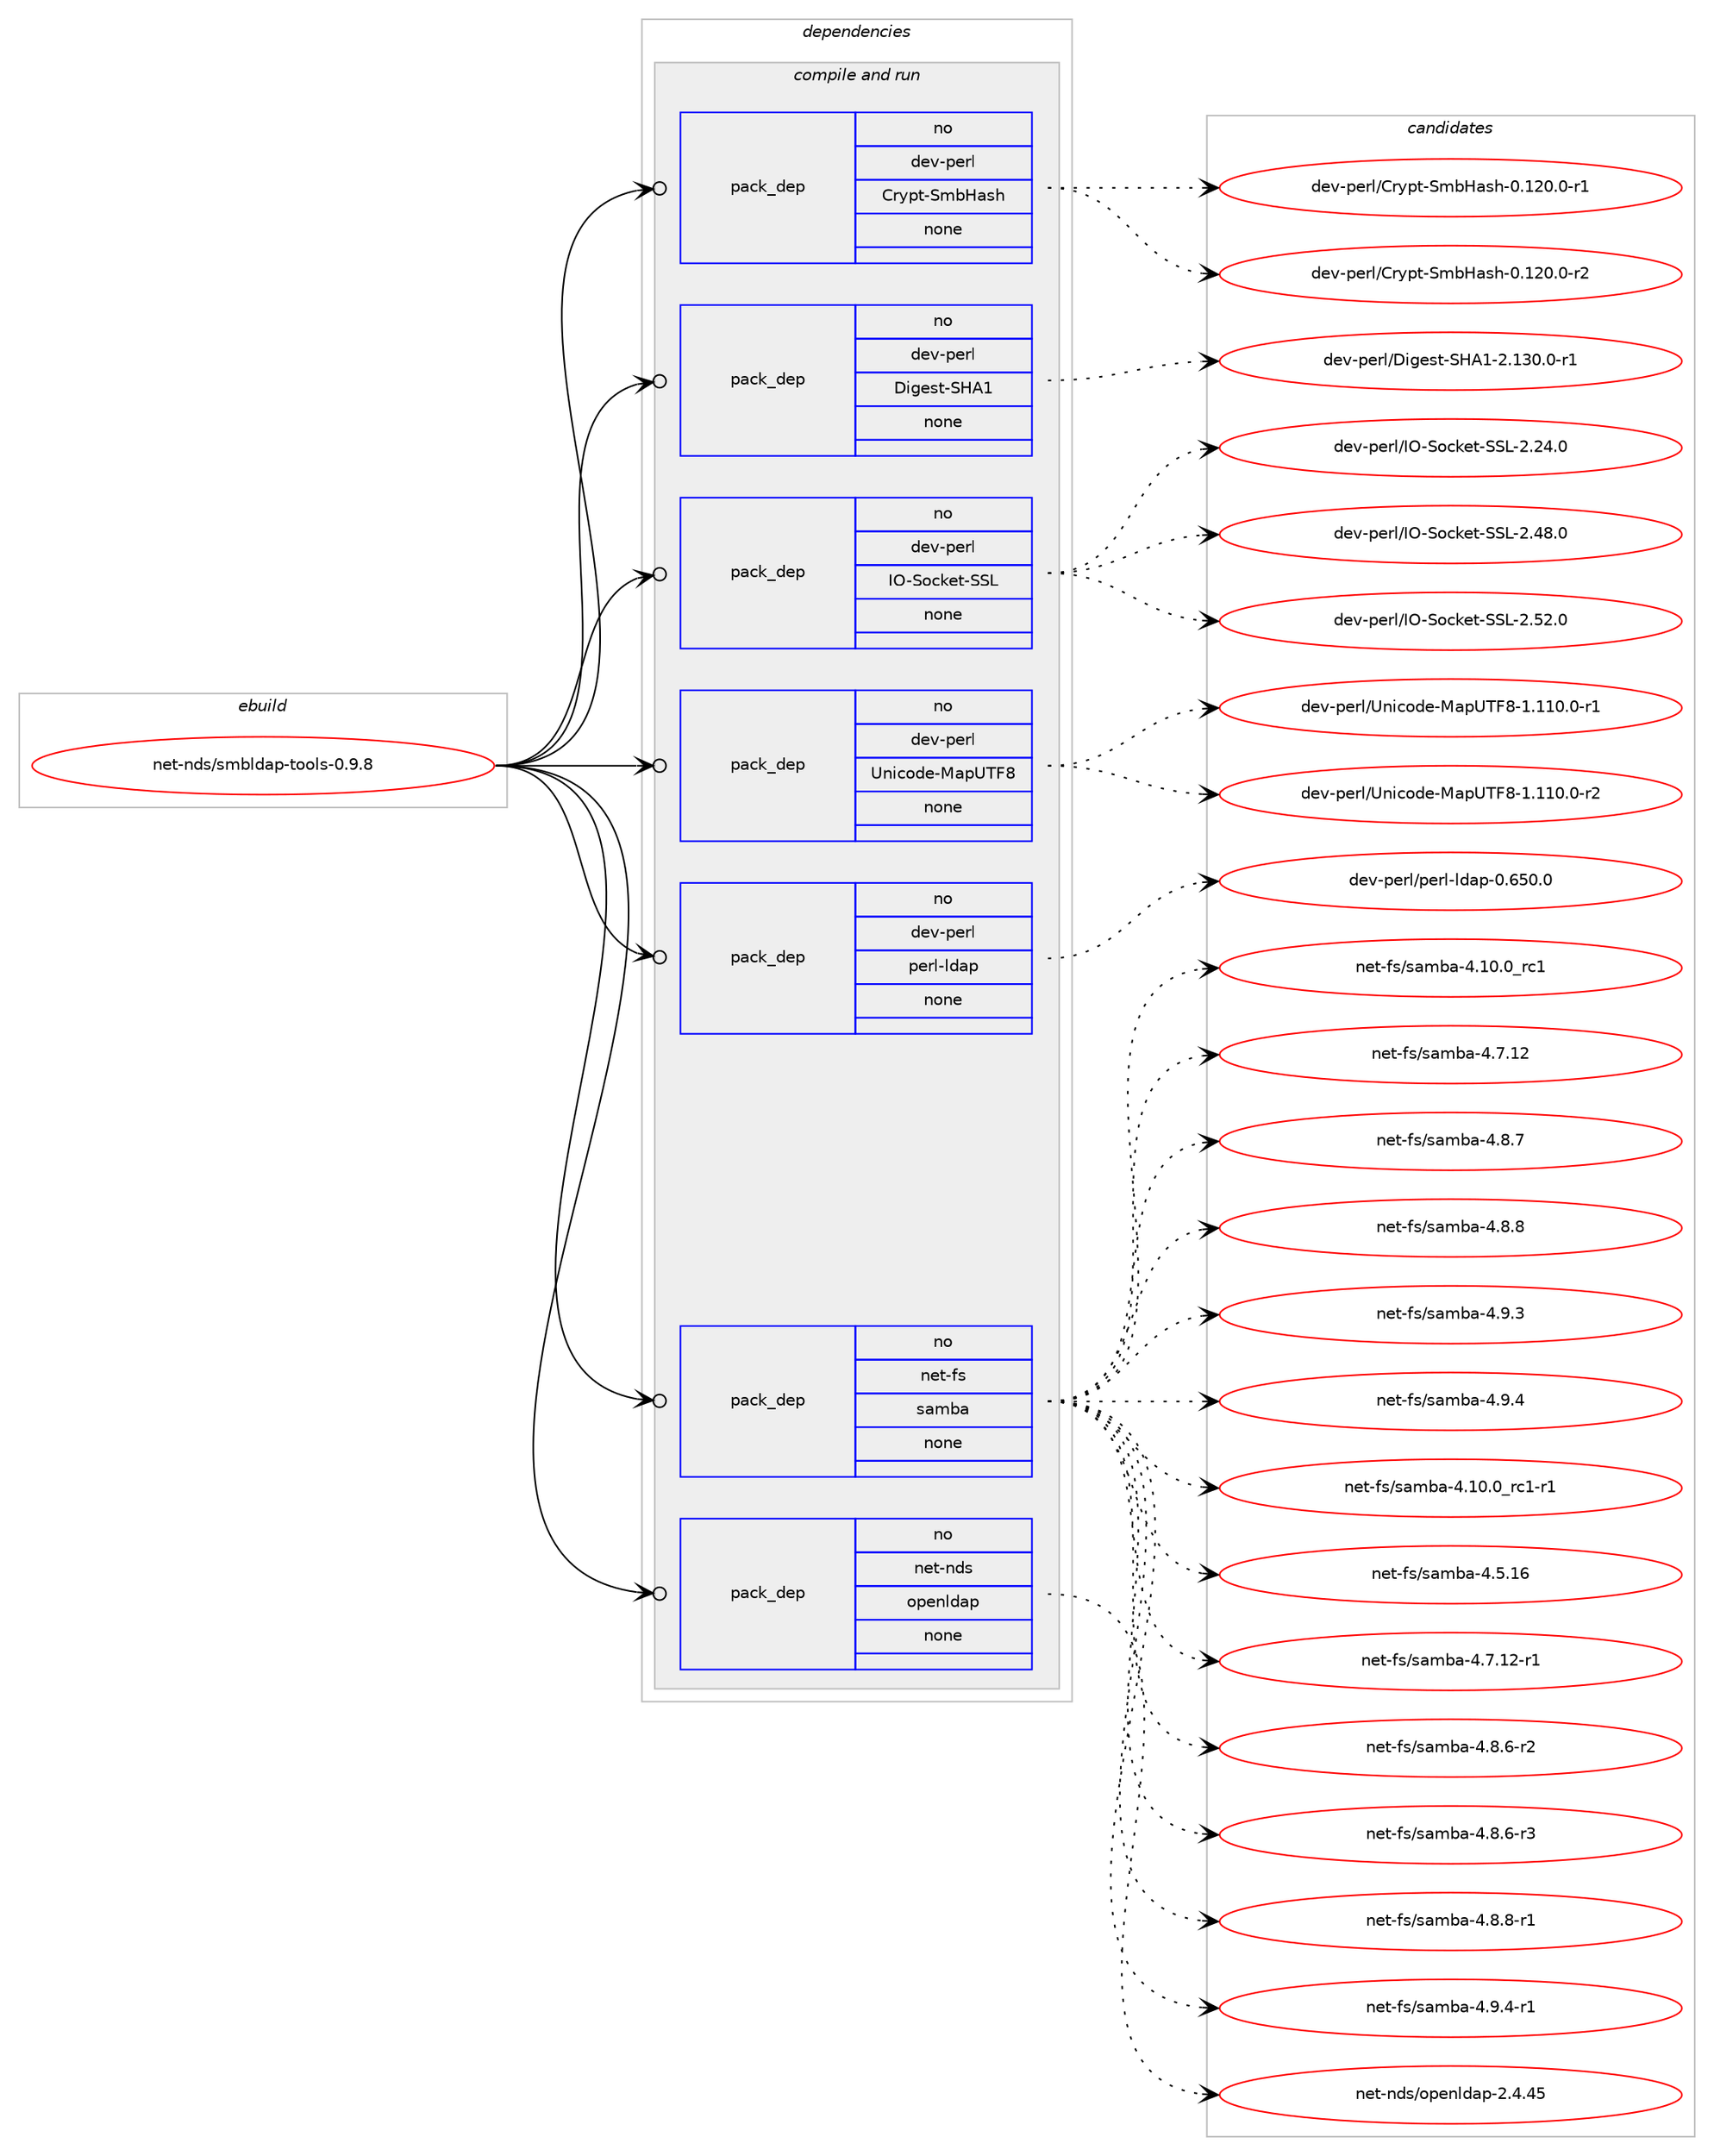 digraph prolog {

# *************
# Graph options
# *************

newrank=true;
concentrate=true;
compound=true;
graph [rankdir=LR,fontname=Helvetica,fontsize=10,ranksep=1.5];#, ranksep=2.5, nodesep=0.2];
edge  [arrowhead=vee];
node  [fontname=Helvetica,fontsize=10];

# **********
# The ebuild
# **********

subgraph cluster_leftcol {
color=gray;
rank=same;
label=<<i>ebuild</i>>;
id [label="net-nds/smbldap-tools-0.9.8", color=red, width=4, href="../net-nds/smbldap-tools-0.9.8.svg"];
}

# ****************
# The dependencies
# ****************

subgraph cluster_midcol {
color=gray;
label=<<i>dependencies</i>>;
subgraph cluster_compile {
fillcolor="#eeeeee";
style=filled;
label=<<i>compile</i>>;
}
subgraph cluster_compileandrun {
fillcolor="#eeeeee";
style=filled;
label=<<i>compile and run</i>>;
subgraph pack3567 {
dependency4480 [label=<<TABLE BORDER="0" CELLBORDER="1" CELLSPACING="0" CELLPADDING="4" WIDTH="220"><TR><TD ROWSPAN="6" CELLPADDING="30">pack_dep</TD></TR><TR><TD WIDTH="110">no</TD></TR><TR><TD>dev-perl</TD></TR><TR><TD>Crypt-SmbHash</TD></TR><TR><TD>none</TD></TR><TR><TD></TD></TR></TABLE>>, shape=none, color=blue];
}
id:e -> dependency4480:w [weight=20,style="solid",arrowhead="odotvee"];
subgraph pack3568 {
dependency4481 [label=<<TABLE BORDER="0" CELLBORDER="1" CELLSPACING="0" CELLPADDING="4" WIDTH="220"><TR><TD ROWSPAN="6" CELLPADDING="30">pack_dep</TD></TR><TR><TD WIDTH="110">no</TD></TR><TR><TD>dev-perl</TD></TR><TR><TD>Digest-SHA1</TD></TR><TR><TD>none</TD></TR><TR><TD></TD></TR></TABLE>>, shape=none, color=blue];
}
id:e -> dependency4481:w [weight=20,style="solid",arrowhead="odotvee"];
subgraph pack3569 {
dependency4482 [label=<<TABLE BORDER="0" CELLBORDER="1" CELLSPACING="0" CELLPADDING="4" WIDTH="220"><TR><TD ROWSPAN="6" CELLPADDING="30">pack_dep</TD></TR><TR><TD WIDTH="110">no</TD></TR><TR><TD>dev-perl</TD></TR><TR><TD>IO-Socket-SSL</TD></TR><TR><TD>none</TD></TR><TR><TD></TD></TR></TABLE>>, shape=none, color=blue];
}
id:e -> dependency4482:w [weight=20,style="solid",arrowhead="odotvee"];
subgraph pack3570 {
dependency4483 [label=<<TABLE BORDER="0" CELLBORDER="1" CELLSPACING="0" CELLPADDING="4" WIDTH="220"><TR><TD ROWSPAN="6" CELLPADDING="30">pack_dep</TD></TR><TR><TD WIDTH="110">no</TD></TR><TR><TD>dev-perl</TD></TR><TR><TD>Unicode-MapUTF8</TD></TR><TR><TD>none</TD></TR><TR><TD></TD></TR></TABLE>>, shape=none, color=blue];
}
id:e -> dependency4483:w [weight=20,style="solid",arrowhead="odotvee"];
subgraph pack3571 {
dependency4484 [label=<<TABLE BORDER="0" CELLBORDER="1" CELLSPACING="0" CELLPADDING="4" WIDTH="220"><TR><TD ROWSPAN="6" CELLPADDING="30">pack_dep</TD></TR><TR><TD WIDTH="110">no</TD></TR><TR><TD>dev-perl</TD></TR><TR><TD>perl-ldap</TD></TR><TR><TD>none</TD></TR><TR><TD></TD></TR></TABLE>>, shape=none, color=blue];
}
id:e -> dependency4484:w [weight=20,style="solid",arrowhead="odotvee"];
subgraph pack3572 {
dependency4485 [label=<<TABLE BORDER="0" CELLBORDER="1" CELLSPACING="0" CELLPADDING="4" WIDTH="220"><TR><TD ROWSPAN="6" CELLPADDING="30">pack_dep</TD></TR><TR><TD WIDTH="110">no</TD></TR><TR><TD>net-fs</TD></TR><TR><TD>samba</TD></TR><TR><TD>none</TD></TR><TR><TD></TD></TR></TABLE>>, shape=none, color=blue];
}
id:e -> dependency4485:w [weight=20,style="solid",arrowhead="odotvee"];
subgraph pack3573 {
dependency4486 [label=<<TABLE BORDER="0" CELLBORDER="1" CELLSPACING="0" CELLPADDING="4" WIDTH="220"><TR><TD ROWSPAN="6" CELLPADDING="30">pack_dep</TD></TR><TR><TD WIDTH="110">no</TD></TR><TR><TD>net-nds</TD></TR><TR><TD>openldap</TD></TR><TR><TD>none</TD></TR><TR><TD></TD></TR></TABLE>>, shape=none, color=blue];
}
id:e -> dependency4486:w [weight=20,style="solid",arrowhead="odotvee"];
}
subgraph cluster_run {
fillcolor="#eeeeee";
style=filled;
label=<<i>run</i>>;
}
}

# **************
# The candidates
# **************

subgraph cluster_choices {
rank=same;
color=gray;
label=<<i>candidates</i>>;

subgraph choice3567 {
color=black;
nodesep=1;
choice100101118451121011141084767114121112116458310998729711510445484649504846484511449 [label="dev-perl/Crypt-SmbHash-0.120.0-r1", color=red, width=4,href="../dev-perl/Crypt-SmbHash-0.120.0-r1.svg"];
choice100101118451121011141084767114121112116458310998729711510445484649504846484511450 [label="dev-perl/Crypt-SmbHash-0.120.0-r2", color=red, width=4,href="../dev-perl/Crypt-SmbHash-0.120.0-r2.svg"];
dependency4480:e -> choice100101118451121011141084767114121112116458310998729711510445484649504846484511449:w [style=dotted,weight="100"];
dependency4480:e -> choice100101118451121011141084767114121112116458310998729711510445484649504846484511450:w [style=dotted,weight="100"];
}
subgraph choice3568 {
color=black;
nodesep=1;
choice100101118451121011141084768105103101115116458372654945504649514846484511449 [label="dev-perl/Digest-SHA1-2.130.0-r1", color=red, width=4,href="../dev-perl/Digest-SHA1-2.130.0-r1.svg"];
dependency4481:e -> choice100101118451121011141084768105103101115116458372654945504649514846484511449:w [style=dotted,weight="100"];
}
subgraph choice3569 {
color=black;
nodesep=1;
choice100101118451121011141084773794583111991071011164583837645504650524648 [label="dev-perl/IO-Socket-SSL-2.24.0", color=red, width=4,href="../dev-perl/IO-Socket-SSL-2.24.0.svg"];
choice100101118451121011141084773794583111991071011164583837645504652564648 [label="dev-perl/IO-Socket-SSL-2.48.0", color=red, width=4,href="../dev-perl/IO-Socket-SSL-2.48.0.svg"];
choice100101118451121011141084773794583111991071011164583837645504653504648 [label="dev-perl/IO-Socket-SSL-2.52.0", color=red, width=4,href="../dev-perl/IO-Socket-SSL-2.52.0.svg"];
dependency4482:e -> choice100101118451121011141084773794583111991071011164583837645504650524648:w [style=dotted,weight="100"];
dependency4482:e -> choice100101118451121011141084773794583111991071011164583837645504652564648:w [style=dotted,weight="100"];
dependency4482:e -> choice100101118451121011141084773794583111991071011164583837645504653504648:w [style=dotted,weight="100"];
}
subgraph choice3570 {
color=black;
nodesep=1;
choice100101118451121011141084785110105991111001014577971128584705645494649494846484511449 [label="dev-perl/Unicode-MapUTF8-1.110.0-r1", color=red, width=4,href="../dev-perl/Unicode-MapUTF8-1.110.0-r1.svg"];
choice100101118451121011141084785110105991111001014577971128584705645494649494846484511450 [label="dev-perl/Unicode-MapUTF8-1.110.0-r2", color=red, width=4,href="../dev-perl/Unicode-MapUTF8-1.110.0-r2.svg"];
dependency4483:e -> choice100101118451121011141084785110105991111001014577971128584705645494649494846484511449:w [style=dotted,weight="100"];
dependency4483:e -> choice100101118451121011141084785110105991111001014577971128584705645494649494846484511450:w [style=dotted,weight="100"];
}
subgraph choice3571 {
color=black;
nodesep=1;
choice100101118451121011141084711210111410845108100971124548465453484648 [label="dev-perl/perl-ldap-0.650.0", color=red, width=4,href="../dev-perl/perl-ldap-0.650.0.svg"];
dependency4484:e -> choice100101118451121011141084711210111410845108100971124548465453484648:w [style=dotted,weight="100"];
}
subgraph choice3572 {
color=black;
nodesep=1;
choice110101116451021154711597109989745524649484648951149949 [label="net-fs/samba-4.10.0_rc1", color=red, width=4,href="../net-fs/samba-4.10.0_rc1.svg"];
choice110101116451021154711597109989745524655464950 [label="net-fs/samba-4.7.12", color=red, width=4,href="../net-fs/samba-4.7.12.svg"];
choice1101011164510211547115971099897455246564655 [label="net-fs/samba-4.8.7", color=red, width=4,href="../net-fs/samba-4.8.7.svg"];
choice1101011164510211547115971099897455246564656 [label="net-fs/samba-4.8.8", color=red, width=4,href="../net-fs/samba-4.8.8.svg"];
choice1101011164510211547115971099897455246574651 [label="net-fs/samba-4.9.3", color=red, width=4,href="../net-fs/samba-4.9.3.svg"];
choice1101011164510211547115971099897455246574652 [label="net-fs/samba-4.9.4", color=red, width=4,href="../net-fs/samba-4.9.4.svg"];
choice1101011164510211547115971099897455246494846489511499494511449 [label="net-fs/samba-4.10.0_rc1-r1", color=red, width=4,href="../net-fs/samba-4.10.0_rc1-r1.svg"];
choice110101116451021154711597109989745524653464954 [label="net-fs/samba-4.5.16", color=red, width=4,href="../net-fs/samba-4.5.16.svg"];
choice1101011164510211547115971099897455246554649504511449 [label="net-fs/samba-4.7.12-r1", color=red, width=4,href="../net-fs/samba-4.7.12-r1.svg"];
choice11010111645102115471159710998974552465646544511450 [label="net-fs/samba-4.8.6-r2", color=red, width=4,href="../net-fs/samba-4.8.6-r2.svg"];
choice11010111645102115471159710998974552465646544511451 [label="net-fs/samba-4.8.6-r3", color=red, width=4,href="../net-fs/samba-4.8.6-r3.svg"];
choice11010111645102115471159710998974552465646564511449 [label="net-fs/samba-4.8.8-r1", color=red, width=4,href="../net-fs/samba-4.8.8-r1.svg"];
choice11010111645102115471159710998974552465746524511449 [label="net-fs/samba-4.9.4-r1", color=red, width=4,href="../net-fs/samba-4.9.4-r1.svg"];
dependency4485:e -> choice110101116451021154711597109989745524649484648951149949:w [style=dotted,weight="100"];
dependency4485:e -> choice110101116451021154711597109989745524655464950:w [style=dotted,weight="100"];
dependency4485:e -> choice1101011164510211547115971099897455246564655:w [style=dotted,weight="100"];
dependency4485:e -> choice1101011164510211547115971099897455246564656:w [style=dotted,weight="100"];
dependency4485:e -> choice1101011164510211547115971099897455246574651:w [style=dotted,weight="100"];
dependency4485:e -> choice1101011164510211547115971099897455246574652:w [style=dotted,weight="100"];
dependency4485:e -> choice1101011164510211547115971099897455246494846489511499494511449:w [style=dotted,weight="100"];
dependency4485:e -> choice110101116451021154711597109989745524653464954:w [style=dotted,weight="100"];
dependency4485:e -> choice1101011164510211547115971099897455246554649504511449:w [style=dotted,weight="100"];
dependency4485:e -> choice11010111645102115471159710998974552465646544511450:w [style=dotted,weight="100"];
dependency4485:e -> choice11010111645102115471159710998974552465646544511451:w [style=dotted,weight="100"];
dependency4485:e -> choice11010111645102115471159710998974552465646564511449:w [style=dotted,weight="100"];
dependency4485:e -> choice11010111645102115471159710998974552465746524511449:w [style=dotted,weight="100"];
}
subgraph choice3573 {
color=black;
nodesep=1;
choice11010111645110100115471111121011101081009711245504652465253 [label="net-nds/openldap-2.4.45", color=red, width=4,href="../net-nds/openldap-2.4.45.svg"];
dependency4486:e -> choice11010111645110100115471111121011101081009711245504652465253:w [style=dotted,weight="100"];
}
}

}
